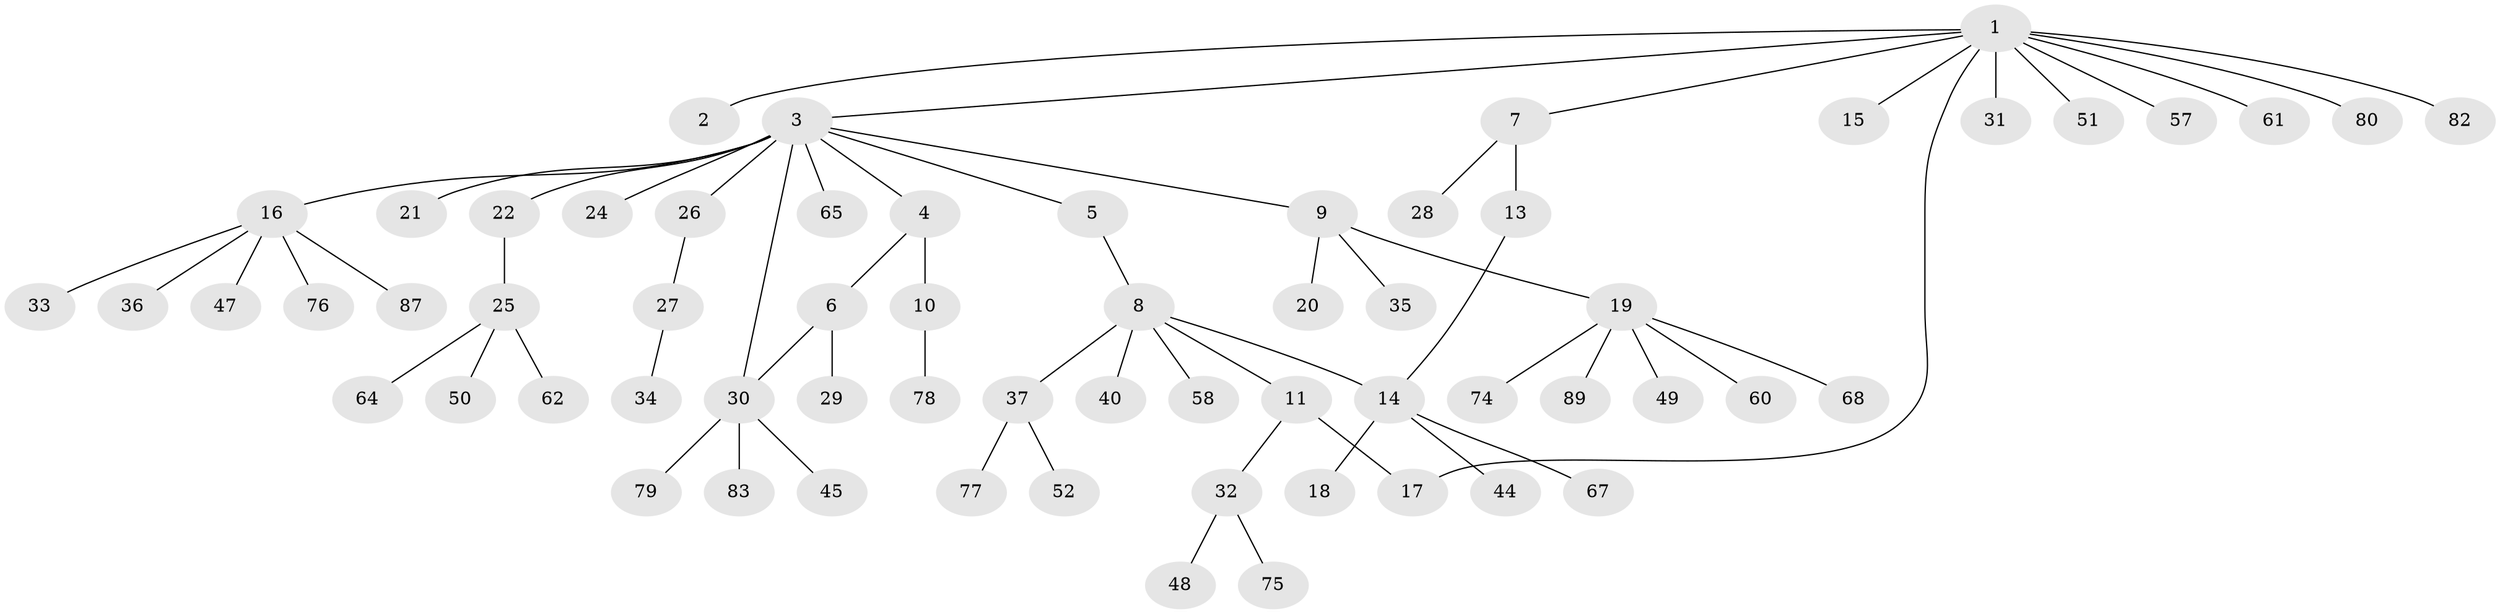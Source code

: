 // original degree distribution, {11: 0.011235955056179775, 1: 0.6067415730337079, 12: 0.011235955056179775, 4: 0.06741573033707865, 3: 0.07865168539325842, 7: 0.011235955056179775, 2: 0.16853932584269662, 6: 0.033707865168539325, 5: 0.011235955056179775}
// Generated by graph-tools (version 1.1) at 2025/11/02/27/25 16:11:14]
// undirected, 64 vertices, 66 edges
graph export_dot {
graph [start="1"]
  node [color=gray90,style=filled];
  1 [super="+56"];
  2;
  3 [super="+70"];
  4 [super="+69"];
  5 [super="+43"];
  6 [super="+71"];
  7 [super="+63"];
  8 [super="+73"];
  9 [super="+12"];
  10 [super="+23"];
  11 [super="+81"];
  13 [super="+72"];
  14 [super="+39"];
  15;
  16 [super="+46"];
  17 [super="+85"];
  18;
  19 [super="+54"];
  20 [super="+41"];
  21;
  22;
  24;
  25 [super="+42"];
  26;
  27 [super="+38"];
  28;
  29 [super="+55"];
  30 [super="+66"];
  31;
  32;
  33;
  34;
  35;
  36 [super="+53"];
  37 [super="+59"];
  40;
  44;
  45;
  47;
  48;
  49;
  50;
  51;
  52;
  57;
  58 [super="+86"];
  60;
  61;
  62;
  64;
  65;
  67;
  68;
  74;
  75;
  76;
  77;
  78;
  79 [super="+84"];
  80 [super="+88"];
  82;
  83;
  87;
  89;
  1 -- 2;
  1 -- 3;
  1 -- 7;
  1 -- 15;
  1 -- 17;
  1 -- 31;
  1 -- 51;
  1 -- 57;
  1 -- 80;
  1 -- 82;
  1 -- 61;
  3 -- 4;
  3 -- 5;
  3 -- 9;
  3 -- 16;
  3 -- 21;
  3 -- 22;
  3 -- 24;
  3 -- 26;
  3 -- 30;
  3 -- 65;
  4 -- 6;
  4 -- 10;
  5 -- 8;
  6 -- 29;
  6 -- 30;
  7 -- 13;
  7 -- 28;
  8 -- 11;
  8 -- 14;
  8 -- 37;
  8 -- 40;
  8 -- 58;
  9 -- 19;
  9 -- 35;
  9 -- 20;
  10 -- 78;
  11 -- 32;
  11 -- 17;
  13 -- 14;
  14 -- 18;
  14 -- 44;
  14 -- 67;
  16 -- 33;
  16 -- 36;
  16 -- 76;
  16 -- 87;
  16 -- 47;
  19 -- 49;
  19 -- 68;
  19 -- 74;
  19 -- 89;
  19 -- 60;
  22 -- 25;
  25 -- 50;
  25 -- 62;
  25 -- 64;
  26 -- 27;
  27 -- 34;
  30 -- 45;
  30 -- 83;
  30 -- 79;
  32 -- 48;
  32 -- 75;
  37 -- 52;
  37 -- 77;
}
